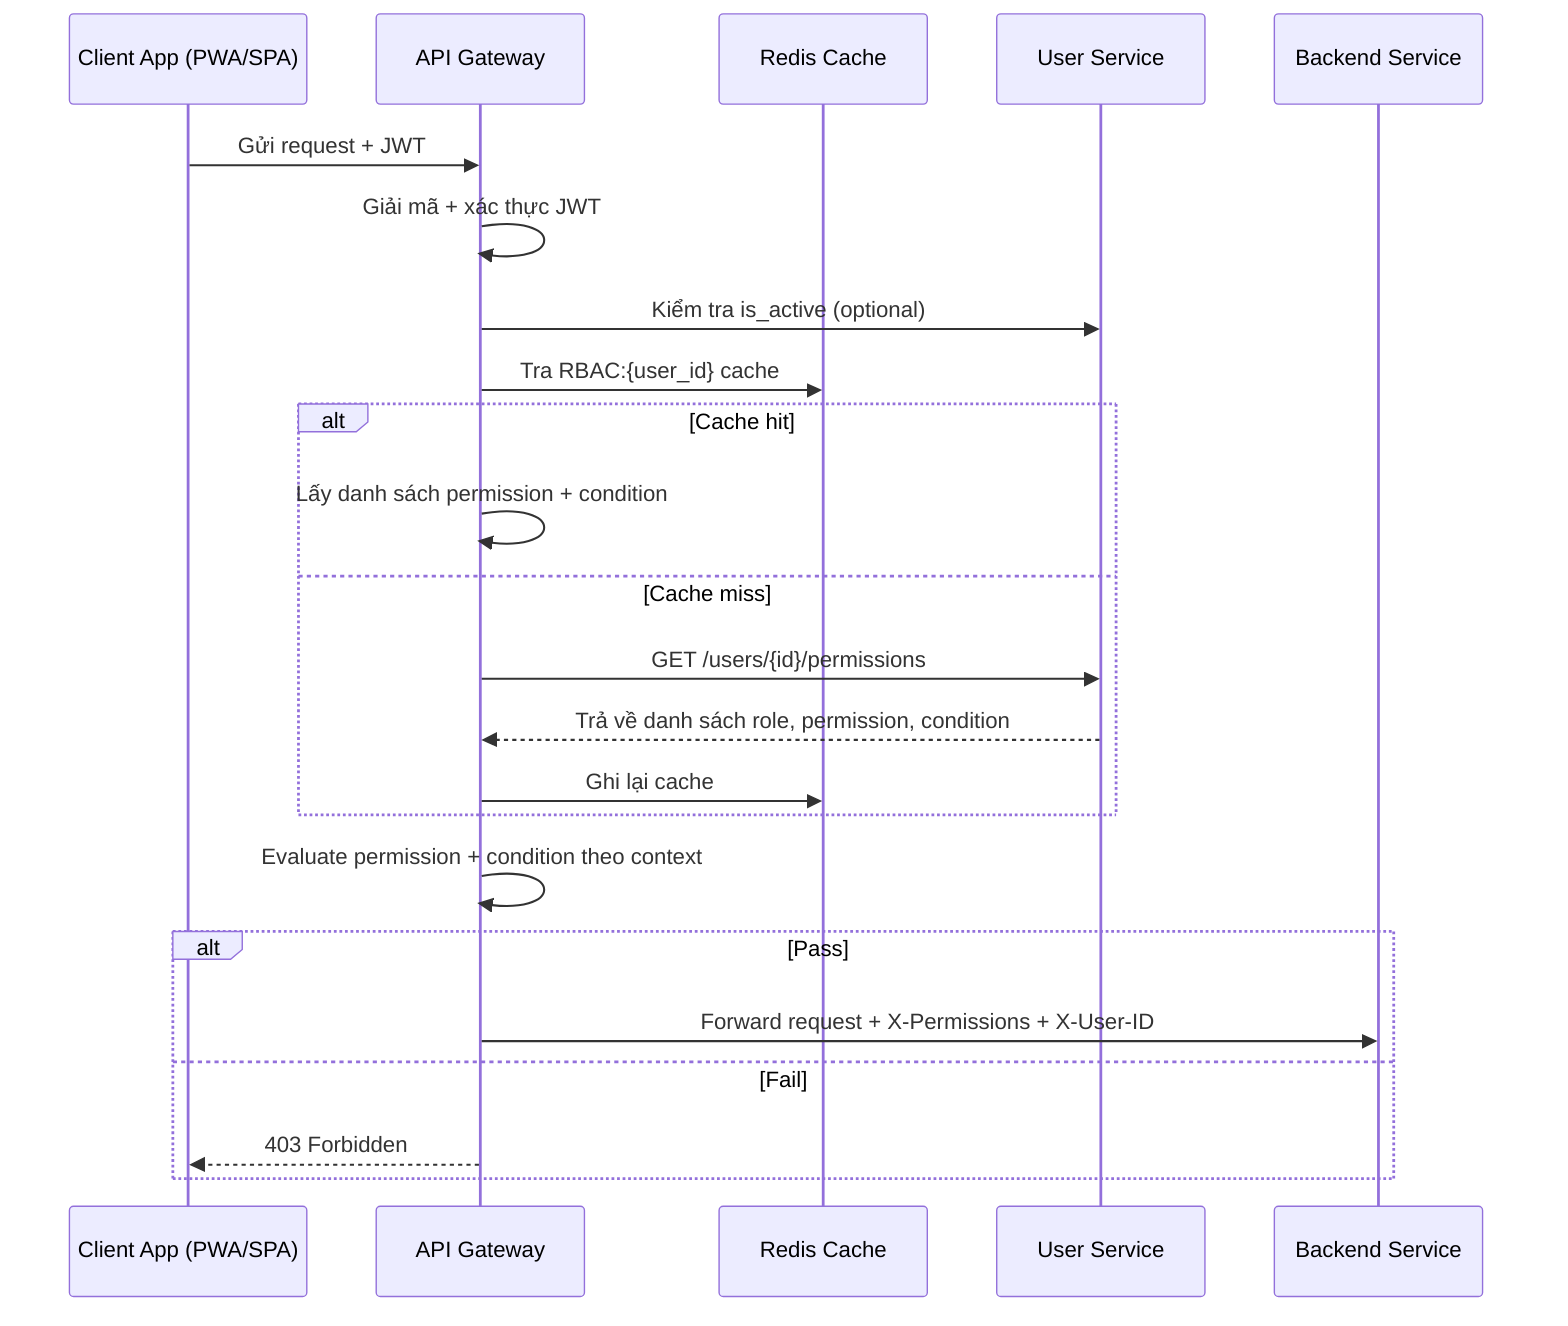 sequenceDiagram
  participant Client as Client App (PWA/SPA)
  participant Gateway as API Gateway
  participant Redis as Redis Cache
  participant UserSvc as User Service
  participant Backend as Backend Service

  Client->>Gateway: Gửi request + JWT
  Gateway->>Gateway: Giải mã + xác thực JWT
  Gateway->>UserSvc: Kiểm tra is_active (optional)
  Gateway->>Redis: Tra RBAC:{user_id} cache
  alt Cache hit
    Gateway->>Gateway: Lấy danh sách permission + condition
  else Cache miss
    Gateway->>UserSvc: GET /users/{id}/permissions
    UserSvc-->>Gateway: Trả về danh sách role, permission, condition
    Gateway->>Redis: Ghi lại cache
  end

  Gateway->>Gateway: Evaluate permission + condition theo context
  alt Pass
    Gateway->>Backend: Forward request + X-Permissions + X-User-ID
  else Fail
    Gateway-->>Client: 403 Forbidden
  end